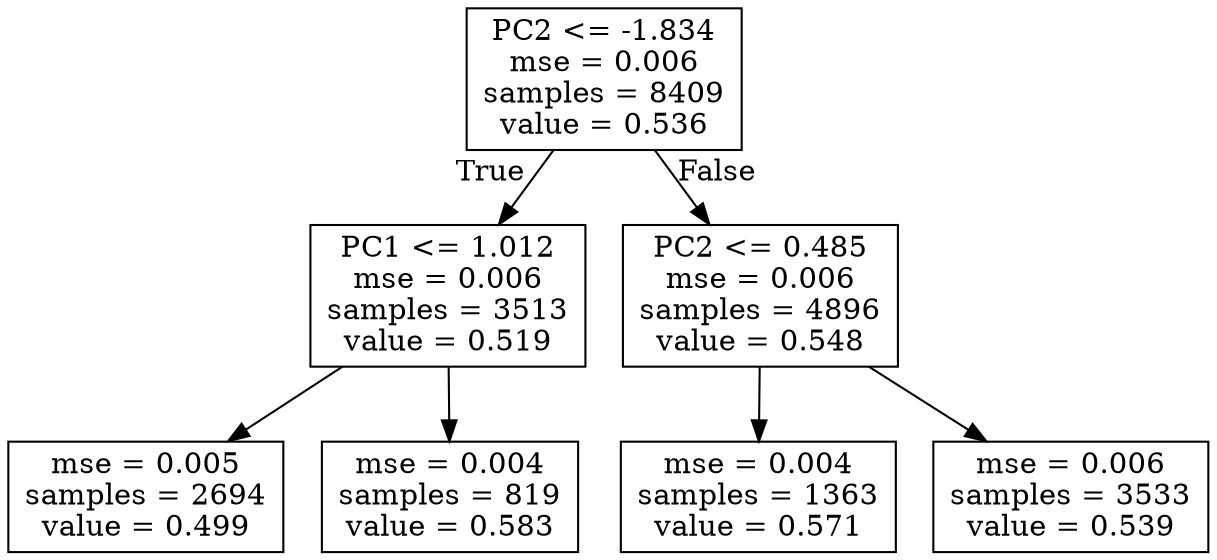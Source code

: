 digraph Tree {
node [shape=box] ;
0 [label="PC2 <= -1.834\nmse = 0.006\nsamples = 8409\nvalue = 0.536"] ;
1 [label="PC1 <= 1.012\nmse = 0.006\nsamples = 3513\nvalue = 0.519"] ;
0 -> 1 [labeldistance=2.5, labelangle=45, headlabel="True"] ;
2 [label="mse = 0.005\nsamples = 2694\nvalue = 0.499"] ;
1 -> 2 ;
3 [label="mse = 0.004\nsamples = 819\nvalue = 0.583"] ;
1 -> 3 ;
4 [label="PC2 <= 0.485\nmse = 0.006\nsamples = 4896\nvalue = 0.548"] ;
0 -> 4 [labeldistance=2.5, labelangle=-45, headlabel="False"] ;
5 [label="mse = 0.004\nsamples = 1363\nvalue = 0.571"] ;
4 -> 5 ;
6 [label="mse = 0.006\nsamples = 3533\nvalue = 0.539"] ;
4 -> 6 ;
}